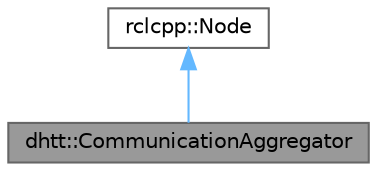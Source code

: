 digraph "dhtt::CommunicationAggregator"
{
 // LATEX_PDF_SIZE
  bgcolor="transparent";
  edge [fontname=Helvetica,fontsize=10,labelfontname=Helvetica,labelfontsize=10];
  node [fontname=Helvetica,fontsize=10,shape=box,height=0.2,width=0.4];
  Node1 [label="dhtt::CommunicationAggregator",height=0.2,width=0.4,color="gray40", fillcolor="grey60", style="filled", fontcolor="black",tooltip="Communication Aggregator for subscription and service calls coming from behaviors in the tree."];
  Node2 -> Node1 [dir="back",color="steelblue1",style="solid"];
  Node2 [label="rclcpp::Node",height=0.2,width=0.4,color="gray40", fillcolor="white", style="filled",tooltip=" "];
}
